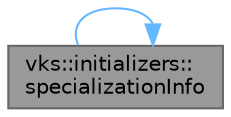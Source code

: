 digraph "vks::initializers::specializationInfo"
{
 // LATEX_PDF_SIZE
  bgcolor="transparent";
  edge [fontname=Helvetica,fontsize=10,labelfontname=Helvetica,labelfontsize=10];
  node [fontname=Helvetica,fontsize=10,shape=box,height=0.2,width=0.4];
  rankdir="LR";
  Node1 [id="Node000001",label="vks::initializers::\lspecializationInfo",height=0.2,width=0.4,color="gray40", fillcolor="grey60", style="filled", fontcolor="black",tooltip="Initialize a specialization constant info structure to pass to a shader stage."];
  Node1 -> Node1 [id="edge1_Node000001_Node000001",color="steelblue1",style="solid",tooltip=" "];
}
